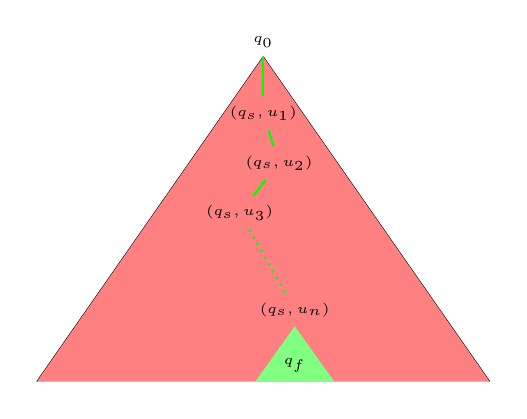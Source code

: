 \begin{tikzpicture}
  \node (root) {\tiny$q_{0}$};
  \node [below left = 4 and 2.5 of root] (l) {};
  \node [below right= 4 and 2.5 of root] (r) {};

  \draw (root.south) to (l.center);
  \draw (root.south) to (r.center);

  \fill [red!50] (root.south) -- (l.center) -- (r.center) -- cycle;

  \node [below = 0.5 of root] (u1) {\tiny$(q_{s}, u_{1})$};
  \node [below = 0.2 of u1, xshift = 0.2cm] (u2) {\tiny$(q_{s}, u_{2})$};
  \node [below = 0.2 of u2, xshift = -0.5cm] (u3) {\tiny$(q_{s}, u_{3})$};
  \node [below = 0.8 of u3, xshift = 0.7cm] (un) {\tiny$(q_{s}, u_{n})$};

  \node [xshift = 0.5cm] (ur) at (l-|un) {};
  \node [xshift = -0.5cm] (ul) at (l-|un) {};

  \fill [green!50] (un.south) -- (ur.center) -- (ul.center) -- cycle;
  \node [yshift = 0.2cm] (text) at (l-|un) {\tiny$q_{f}$};

  \draw [green, thick] (root) to (u1);
  \draw [green, thick] (u1) to (u2);
  \draw [green, thick] (u2) to (u3);
  \draw [green, thick, dotted] (u3) to (un);
\end{tikzpicture}
